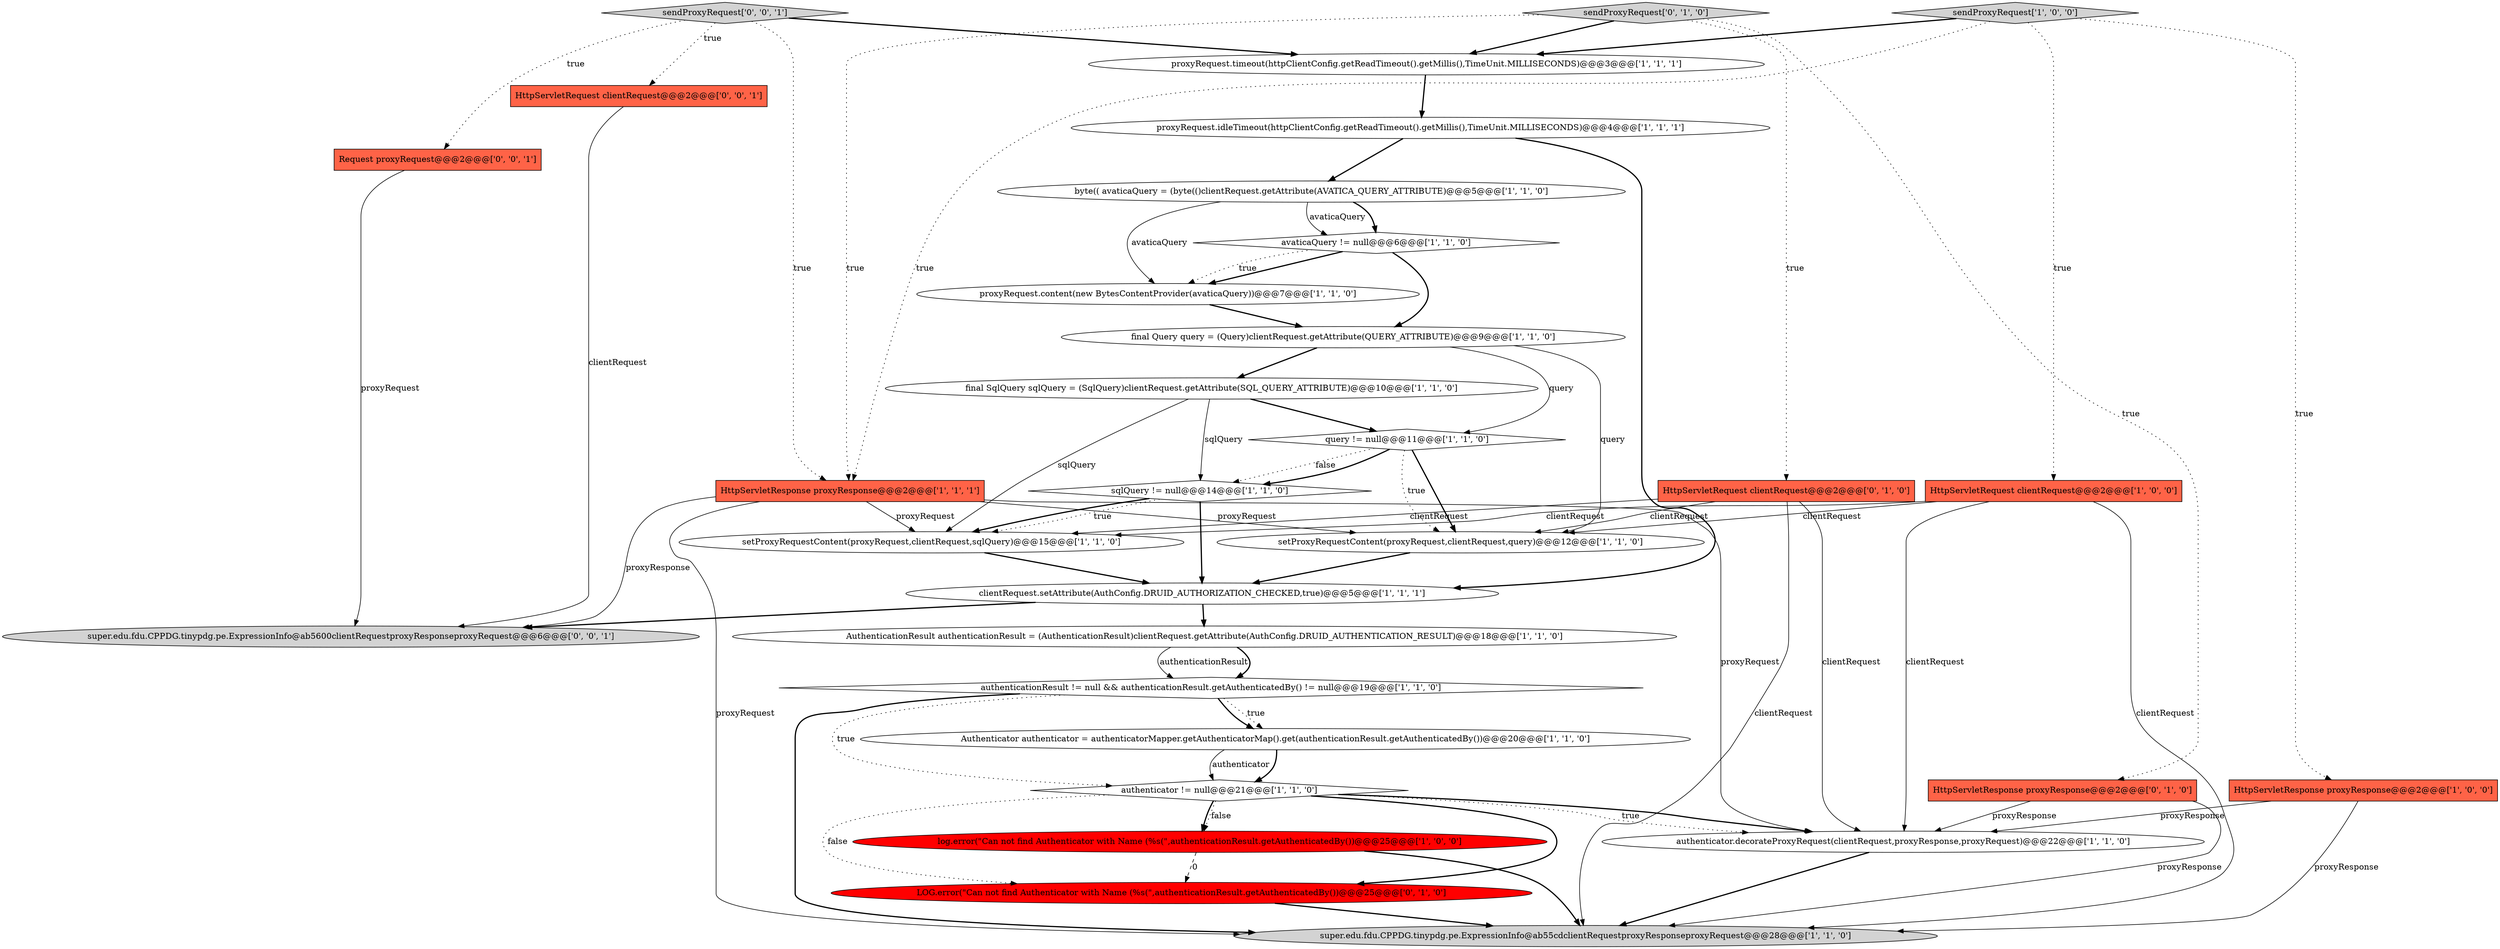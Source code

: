digraph {
4 [style = filled, label = "proxyRequest.content(new BytesContentProvider(avaticaQuery))@@@7@@@['1', '1', '0']", fillcolor = white, shape = ellipse image = "AAA0AAABBB1BBB"];
0 [style = filled, label = "proxyRequest.timeout(httpClientConfig.getReadTimeout().getMillis(),TimeUnit.MILLISECONDS)@@@3@@@['1', '1', '1']", fillcolor = white, shape = ellipse image = "AAA0AAABBB1BBB"];
23 [style = filled, label = "HttpServletRequest clientRequest@@@2@@@['0', '1', '0']", fillcolor = tomato, shape = box image = "AAA0AAABBB2BBB"];
29 [style = filled, label = "sendProxyRequest['0', '0', '1']", fillcolor = lightgray, shape = diamond image = "AAA0AAABBB3BBB"];
12 [style = filled, label = "HttpServletResponse proxyResponse@@@2@@@['1', '1', '1']", fillcolor = tomato, shape = box image = "AAA0AAABBB1BBB"];
25 [style = filled, label = "sendProxyRequest['0', '1', '0']", fillcolor = lightgray, shape = diamond image = "AAA0AAABBB2BBB"];
19 [style = filled, label = "setProxyRequestContent(proxyRequest,clientRequest,query)@@@12@@@['1', '1', '0']", fillcolor = white, shape = ellipse image = "AAA0AAABBB1BBB"];
16 [style = filled, label = "super.edu.fdu.CPPDG.tinypdg.pe.ExpressionInfo@ab55cdclientRequestproxyResponseproxyRequest@@@28@@@['1', '1', '0']", fillcolor = lightgray, shape = ellipse image = "AAA0AAABBB1BBB"];
3 [style = filled, label = "sendProxyRequest['1', '0', '0']", fillcolor = lightgray, shape = diamond image = "AAA0AAABBB1BBB"];
24 [style = filled, label = "HttpServletResponse proxyResponse@@@2@@@['0', '1', '0']", fillcolor = tomato, shape = box image = "AAA0AAABBB2BBB"];
1 [style = filled, label = "HttpServletResponse proxyResponse@@@2@@@['1', '0', '0']", fillcolor = tomato, shape = box image = "AAA0AAABBB1BBB"];
7 [style = filled, label = "HttpServletRequest clientRequest@@@2@@@['1', '0', '0']", fillcolor = tomato, shape = box image = "AAA0AAABBB1BBB"];
18 [style = filled, label = "avaticaQuery != null@@@6@@@['1', '1', '0']", fillcolor = white, shape = diamond image = "AAA0AAABBB1BBB"];
21 [style = filled, label = "setProxyRequestContent(proxyRequest,clientRequest,sqlQuery)@@@15@@@['1', '1', '0']", fillcolor = white, shape = ellipse image = "AAA0AAABBB1BBB"];
6 [style = filled, label = "sqlQuery != null@@@14@@@['1', '1', '0']", fillcolor = white, shape = diamond image = "AAA0AAABBB1BBB"];
22 [style = filled, label = "authenticator != null@@@21@@@['1', '1', '0']", fillcolor = white, shape = diamond image = "AAA0AAABBB1BBB"];
28 [style = filled, label = "HttpServletRequest clientRequest@@@2@@@['0', '0', '1']", fillcolor = tomato, shape = box image = "AAA0AAABBB3BBB"];
27 [style = filled, label = "Request proxyRequest@@@2@@@['0', '0', '1']", fillcolor = tomato, shape = box image = "AAA0AAABBB3BBB"];
9 [style = filled, label = "final SqlQuery sqlQuery = (SqlQuery)clientRequest.getAttribute(SQL_QUERY_ATTRIBUTE)@@@10@@@['1', '1', '0']", fillcolor = white, shape = ellipse image = "AAA0AAABBB1BBB"];
13 [style = filled, label = "authenticationResult != null && authenticationResult.getAuthenticatedBy() != null@@@19@@@['1', '1', '0']", fillcolor = white, shape = diamond image = "AAA0AAABBB1BBB"];
30 [style = filled, label = "super.edu.fdu.CPPDG.tinypdg.pe.ExpressionInfo@ab5600clientRequestproxyResponseproxyRequest@@@6@@@['0', '0', '1']", fillcolor = lightgray, shape = ellipse image = "AAA0AAABBB3BBB"];
15 [style = filled, label = "proxyRequest.idleTimeout(httpClientConfig.getReadTimeout().getMillis(),TimeUnit.MILLISECONDS)@@@4@@@['1', '1', '1']", fillcolor = white, shape = ellipse image = "AAA0AAABBB1BBB"];
11 [style = filled, label = "AuthenticationResult authenticationResult = (AuthenticationResult)clientRequest.getAttribute(AuthConfig.DRUID_AUTHENTICATION_RESULT)@@@18@@@['1', '1', '0']", fillcolor = white, shape = ellipse image = "AAA0AAABBB1BBB"];
2 [style = filled, label = "authenticator.decorateProxyRequest(clientRequest,proxyResponse,proxyRequest)@@@22@@@['1', '1', '0']", fillcolor = white, shape = ellipse image = "AAA0AAABBB1BBB"];
20 [style = filled, label = "clientRequest.setAttribute(AuthConfig.DRUID_AUTHORIZATION_CHECKED,true)@@@5@@@['1', '1', '1']", fillcolor = white, shape = ellipse image = "AAA0AAABBB1BBB"];
5 [style = filled, label = "log.error(\"Can not find Authenticator with Name (%s(\",authenticationResult.getAuthenticatedBy())@@@25@@@['1', '0', '0']", fillcolor = red, shape = ellipse image = "AAA1AAABBB1BBB"];
17 [style = filled, label = "final Query query = (Query)clientRequest.getAttribute(QUERY_ATTRIBUTE)@@@9@@@['1', '1', '0']", fillcolor = white, shape = ellipse image = "AAA0AAABBB1BBB"];
10 [style = filled, label = "query != null@@@11@@@['1', '1', '0']", fillcolor = white, shape = diamond image = "AAA0AAABBB1BBB"];
14 [style = filled, label = "Authenticator authenticator = authenticatorMapper.getAuthenticatorMap().get(authenticationResult.getAuthenticatedBy())@@@20@@@['1', '1', '0']", fillcolor = white, shape = ellipse image = "AAA0AAABBB1BBB"];
26 [style = filled, label = "LOG.error(\"Can not find Authenticator with Name (%s(\",authenticationResult.getAuthenticatedBy())@@@25@@@['0', '1', '0']", fillcolor = red, shape = ellipse image = "AAA1AAABBB2BBB"];
8 [style = filled, label = "byte(( avaticaQuery = (byte(()clientRequest.getAttribute(AVATICA_QUERY_ATTRIBUTE)@@@5@@@['1', '1', '0']", fillcolor = white, shape = ellipse image = "AAA0AAABBB1BBB"];
7->19 [style = solid, label="clientRequest"];
25->0 [style = bold, label=""];
22->26 [style = bold, label=""];
10->6 [style = dotted, label="false"];
3->7 [style = dotted, label="true"];
9->6 [style = solid, label="sqlQuery"];
22->2 [style = bold, label=""];
4->17 [style = bold, label=""];
7->2 [style = solid, label="clientRequest"];
1->2 [style = solid, label="proxyResponse"];
27->30 [style = solid, label="proxyRequest"];
7->16 [style = solid, label="clientRequest"];
8->18 [style = bold, label=""];
6->21 [style = bold, label=""];
29->27 [style = dotted, label="true"];
12->16 [style = solid, label="proxyRequest"];
17->9 [style = bold, label=""];
10->19 [style = bold, label=""];
19->20 [style = bold, label=""];
14->22 [style = bold, label=""];
29->0 [style = bold, label=""];
12->30 [style = solid, label="proxyResponse"];
18->17 [style = bold, label=""];
25->24 [style = dotted, label="true"];
25->12 [style = dotted, label="true"];
22->26 [style = dotted, label="false"];
8->18 [style = solid, label="avaticaQuery"];
29->12 [style = dotted, label="true"];
8->4 [style = solid, label="avaticaQuery"];
9->10 [style = bold, label=""];
23->21 [style = solid, label="clientRequest"];
5->26 [style = dashed, label="0"];
10->6 [style = bold, label=""];
14->22 [style = solid, label="authenticator"];
23->16 [style = solid, label="clientRequest"];
0->15 [style = bold, label=""];
12->19 [style = solid, label="proxyRequest"];
13->16 [style = bold, label=""];
22->5 [style = bold, label=""];
3->0 [style = bold, label=""];
22->2 [style = dotted, label="true"];
23->19 [style = solid, label="clientRequest"];
5->16 [style = bold, label=""];
6->20 [style = bold, label=""];
12->21 [style = solid, label="proxyRequest"];
7->21 [style = solid, label="clientRequest"];
17->10 [style = solid, label="query"];
1->16 [style = solid, label="proxyResponse"];
17->19 [style = solid, label="query"];
11->13 [style = solid, label="authenticationResult"];
26->16 [style = bold, label=""];
24->2 [style = solid, label="proxyResponse"];
21->20 [style = bold, label=""];
22->5 [style = dotted, label="false"];
18->4 [style = bold, label=""];
13->22 [style = dotted, label="true"];
29->28 [style = dotted, label="true"];
10->19 [style = dotted, label="true"];
15->20 [style = bold, label=""];
3->12 [style = dotted, label="true"];
24->16 [style = solid, label="proxyResponse"];
12->2 [style = solid, label="proxyRequest"];
11->13 [style = bold, label=""];
18->4 [style = dotted, label="true"];
25->23 [style = dotted, label="true"];
6->21 [style = dotted, label="true"];
9->21 [style = solid, label="sqlQuery"];
20->30 [style = bold, label=""];
13->14 [style = dotted, label="true"];
23->2 [style = solid, label="clientRequest"];
13->14 [style = bold, label=""];
15->8 [style = bold, label=""];
3->1 [style = dotted, label="true"];
28->30 [style = solid, label="clientRequest"];
20->11 [style = bold, label=""];
2->16 [style = bold, label=""];
}
